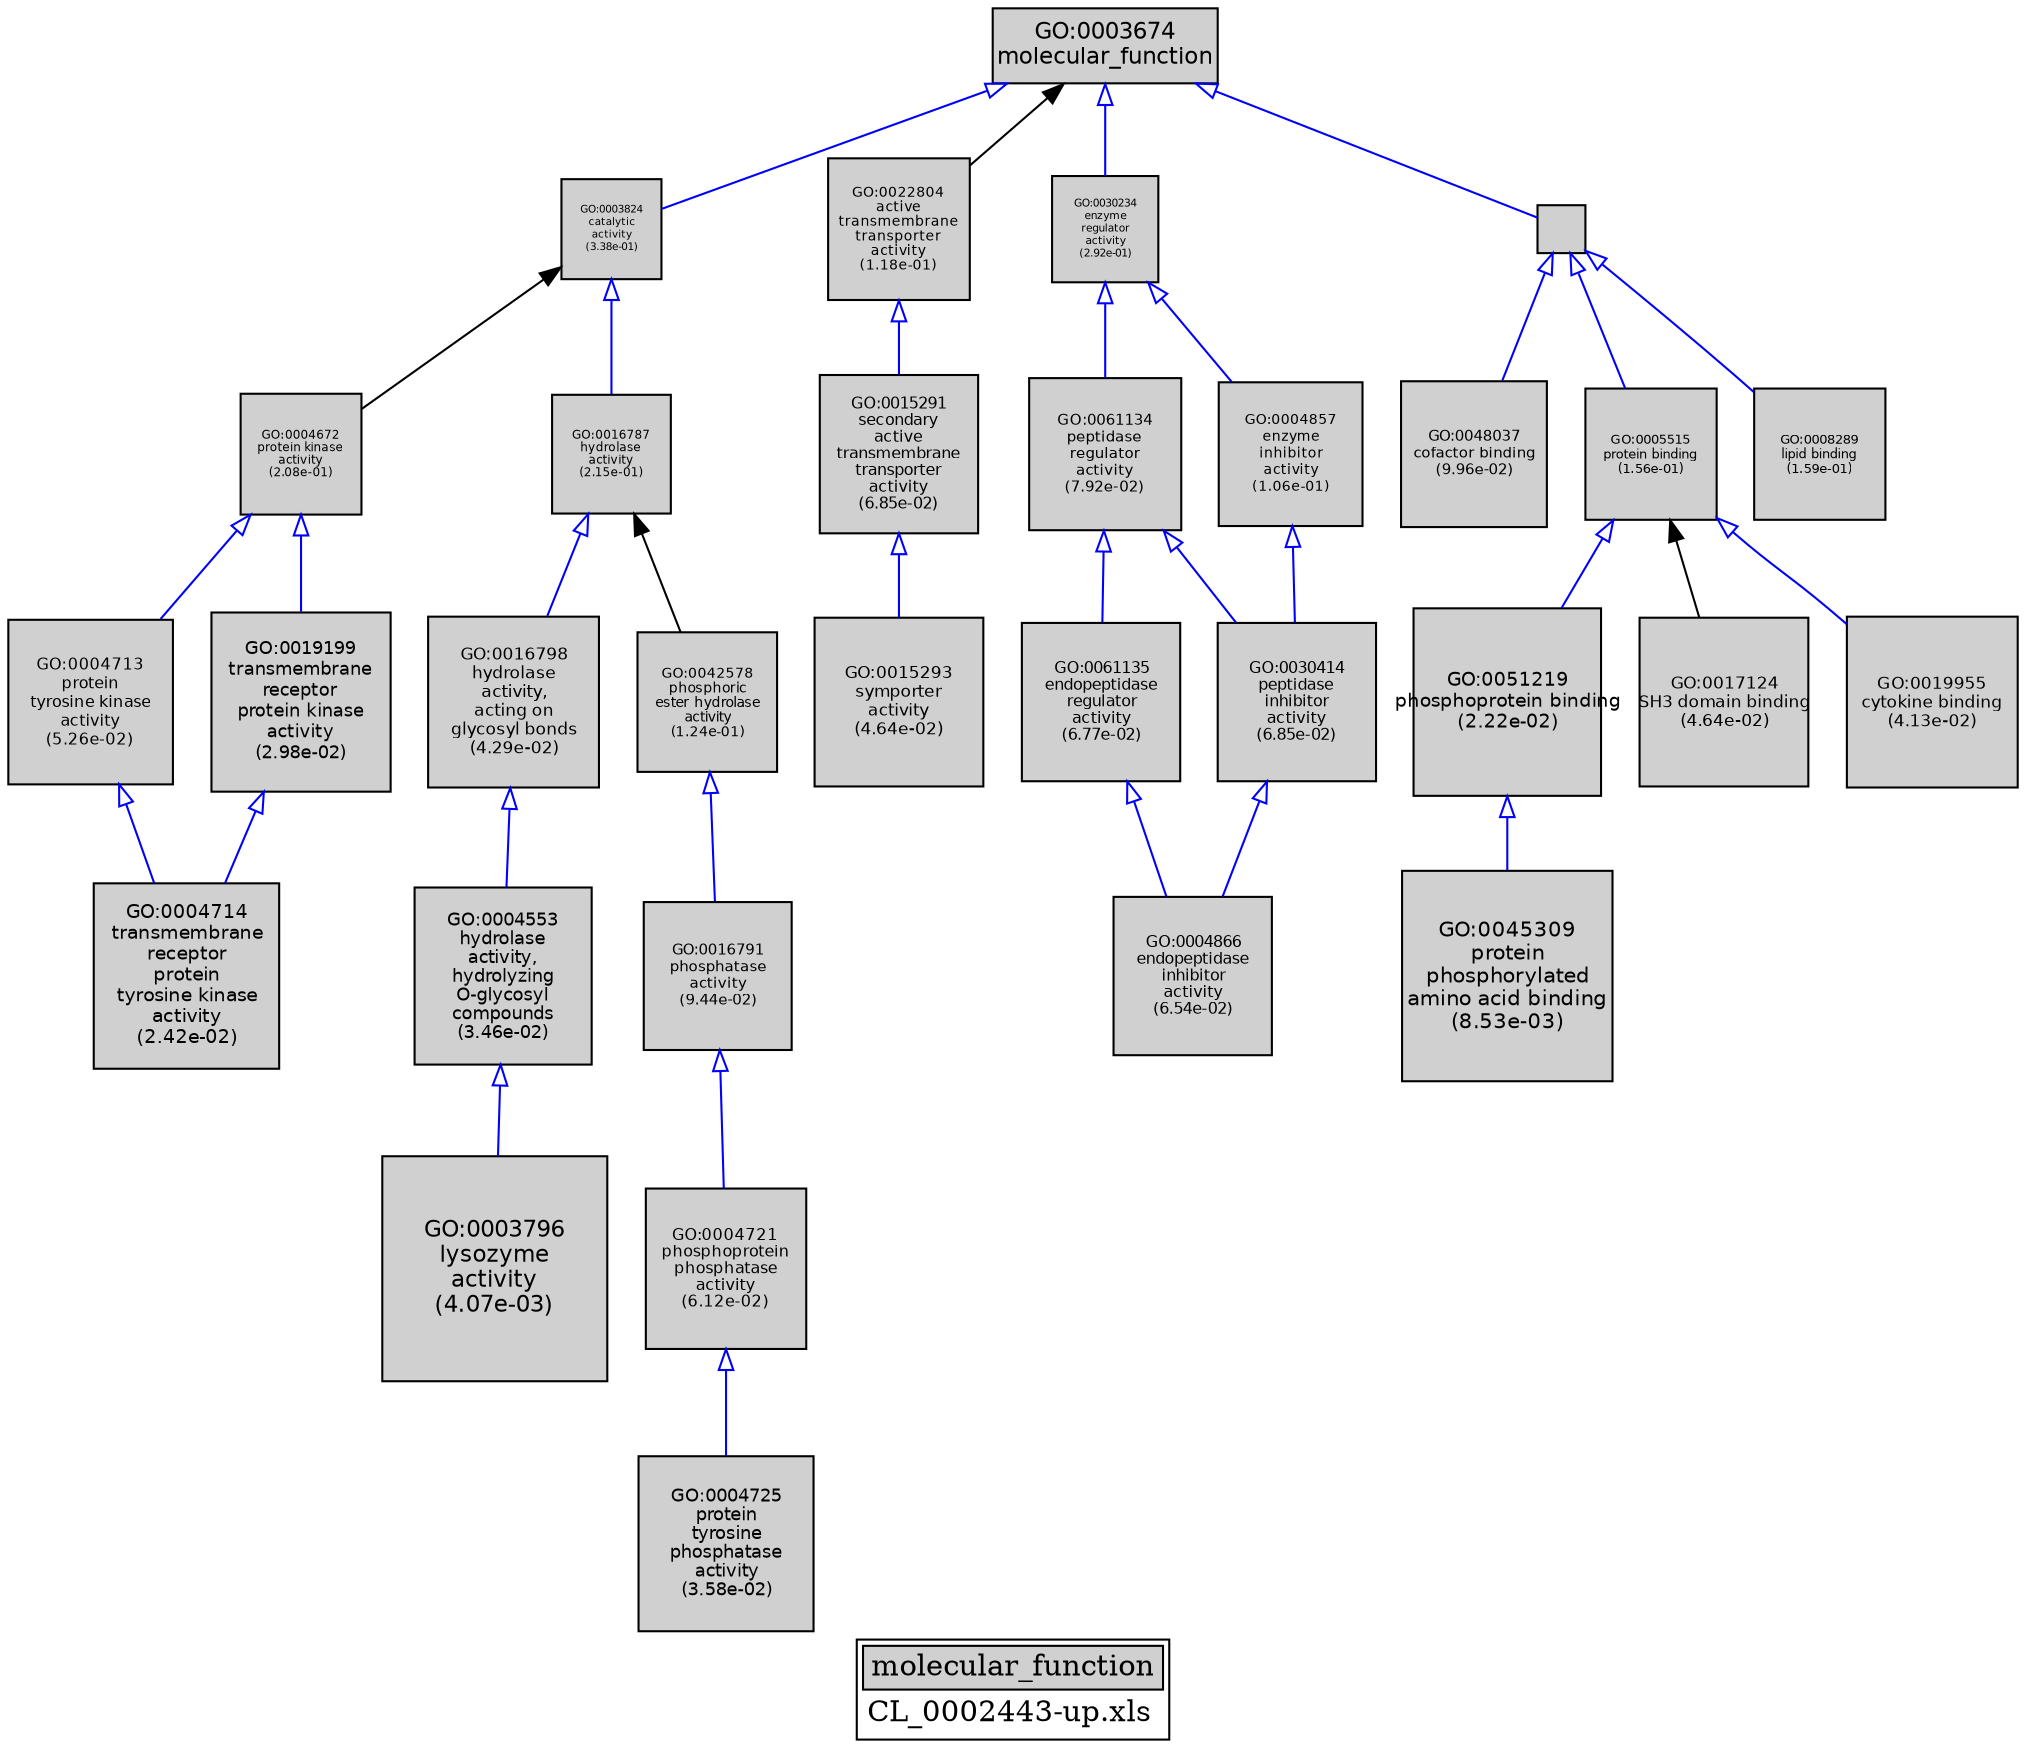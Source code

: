 digraph "molecular_function" {
graph [ bgcolor = "#FFFFFF", label = <<TABLE COLOR="black" BGCOLOR="white"><TR><TD COLSPAN="2" BGCOLOR="#D0D0D0"><FONT COLOR="black">molecular_function</FONT></TD></TR><TR><TD BORDER="0">CL_0002443-up.xls</TD></TR></TABLE>> ];
node [ fontname = "Helvetica" ];

subgraph "nodes" {

node [ style = "filled", fixedsize = "true", width = 1, shape = "box", fontsize = 9, fillcolor = "#D0D0D0", fontcolor = "black", color = "black" ];

"GO:0061135" [ URL = "#GO:0061135", label = <<TABLE BORDER="0"><TR><TD>GO:0061135<BR/>endopeptidase<BR/>regulator<BR/>activity<BR/>(6.77e-02)</TD></TR></TABLE>>, width = 1.05148932586, shape = "box", fontsize = 7.57072314617, height = 1.05148932586 ];
"GO:0016798" [ URL = "#GO:0016798", label = <<TABLE BORDER="0"><TR><TD>GO:0016798<BR/>hydrolase<BR/>activity,<BR/>acting on<BR/>glycosyl bonds<BR/>(4.29e-02)</TD></TR></TABLE>>, width = 1.13667256128, shape = "box", fontsize = 8.1840424412, height = 1.13667256128 ];
"GO:0004672" [ URL = "#GO:0004672", label = <<TABLE BORDER="0"><TR><TD>GO:0004672<BR/>protein kinase<BR/>activity<BR/>(2.08e-01)</TD></TR></TABLE>>, width = 0.80597794656, shape = "box", fontsize = 5.80304121523, height = 0.80597794656 ];
"GO:0048037" [ URL = "#GO:0048037", label = <<TABLE BORDER="0"><TR><TD>GO:0048037<BR/>cofactor binding<BR/>(9.96e-02)</TD></TR></TABLE>>, width = 0.974057972168, shape = "box", fontsize = 7.01321739961, height = 0.974057972168 ];
"GO:0016791" [ URL = "#GO:0016791", label = <<TABLE BORDER="0"><TR><TD>GO:0016791<BR/>phosphatase<BR/>activity<BR/>(9.44e-02)</TD></TR></TABLE>>, width = 0.98529450774, shape = "box", fontsize = 7.09412045573, height = 0.98529450774 ];
"GO:0045309" [ URL = "#GO:0045309", label = <<TABLE BORDER="0"><TR><TD>GO:0045309<BR/>protein<BR/>phosphorylated<BR/>amino acid binding<BR/>(8.53e-03)</TD></TR></TABLE>>, width = 1.39599252099, shape = "box", fontsize = 10.0511461511, height = 1.39599252099 ];
"GO:0004713" [ URL = "#GO:0004713", label = <<TABLE BORDER="0"><TR><TD>GO:0004713<BR/>protein<BR/>tyrosine kinase<BR/>activity<BR/>(5.26e-02)</TD></TR></TABLE>>, width = 1.09922379337, shape = "box", fontsize = 7.91441131229, height = 1.09922379337 ];
"GO:0042578" [ URL = "#GO:0042578", label = <<TABLE BORDER="0"><TR><TD>GO:0042578<BR/>phosphoric<BR/>ester hydrolase<BR/>activity<BR/>(1.24e-01)</TD></TR></TABLE>>, width = 0.927823849461, shape = "box", fontsize = 6.68033171612, height = 0.927823849461 ];
"GO:0003796" [ URL = "#GO:0003796", label = <<TABLE BORDER="0"><TR><TD>GO:0003796<BR/>lysozyme<BR/>activity<BR/>(4.07e-03)</TD></TR></TABLE>>, width = 1.5, shape = "box", fontsize = 10.8, height = 1.5 ];
"GO:0051219" [ URL = "#GO:0051219", label = <<TABLE BORDER="0"><TR><TD>GO:0051219<BR/>phosphoprotein binding<BR/>(2.22e-02)</TD></TR></TABLE>>, width = 1.2487135379, shape = "box", fontsize = 8.99073747291, height = 1.2487135379 ];
"GO:0019199" [ URL = "#GO:0019199", label = <<TABLE BORDER="0"><TR><TD>GO:0019199<BR/>transmembrane<BR/>receptor<BR/>protein kinase<BR/>activity<BR/>(2.98e-02)</TD></TR></TABLE>>, width = 1.19992912829, shape = "box", fontsize = 8.6394897237, height = 1.19992912829 ];
"GO:0004866" [ URL = "#GO:0004866", label = <<TABLE BORDER="0"><TR><TD>GO:0004866<BR/>endopeptidase<BR/>inhibitor<BR/>activity<BR/>(6.54e-02)</TD></TR></TABLE>>, width = 1.05818371408, shape = "box", fontsize = 7.61892274138, height = 1.05818371408 ];
"GO:0030414" [ URL = "#GO:0030414", label = <<TABLE BORDER="0"><TR><TD>GO:0030414<BR/>peptidase<BR/>inhibitor<BR/>activity<BR/>(6.85e-02)</TD></TR></TABLE>>, width = 1.04930228214, shape = "box", fontsize = 7.55497643144, height = 1.04930228214 ];
"GO:0003824" [ URL = "#GO:0003824", label = <<TABLE BORDER="0"><TR><TD>GO:0003824<BR/>catalytic<BR/>activity<BR/>(3.38e-01)</TD></TR></TABLE>>, width = 0.671777179842, shape = "box", fontsize = 5.0, height = 0.671777179842 ];
"GO:0004714" [ URL = "#GO:0004714", label = <<TABLE BORDER="0"><TR><TD>GO:0004714<BR/>transmembrane<BR/>receptor<BR/>protein<BR/>tyrosine kinase<BR/>activity<BR/>(2.42e-02)</TD></TR></TABLE>>, width = 1.23459216009, shape = "box", fontsize = 8.88906355263, height = 1.23459216009 ];
"GO:0061134" [ URL = "#GO:0061134", label = <<TABLE BORDER="0"><TR><TD>GO:0061134<BR/>peptidase<BR/>regulator<BR/>activity<BR/>(7.92e-02)</TD></TR></TABLE>>, width = 1.020741241, shape = "box", fontsize = 7.34933693521, height = 1.020741241 ];
"GO:0016787" [ URL = "#GO:0016787", label = <<TABLE BORDER="0"><TR><TD>GO:0016787<BR/>hydrolase<BR/>activity<BR/>(2.15e-01)</TD></TR></TABLE>>, width = 0.797188513511, shape = "box", fontsize = 5.73975729728, height = 0.797188513511 ];
"GO:0004553" [ URL = "#GO:0004553", label = <<TABLE BORDER="0"><TR><TD>GO:0004553<BR/>hydrolase<BR/>activity,<BR/>hydrolyzing<BR/>O-glycosyl<BR/>compounds<BR/>(3.46e-02)</TD></TR></TABLE>>, width = 1.1745189824, shape = "box", fontsize = 8.45653667329, height = 1.1745189824 ];
"GO:0022804" [ URL = "#GO:0022804", label = <<TABLE BORDER="0"><TR><TD>GO:0022804<BR/>active<BR/>transmembrane<BR/>transporter<BR/>activity<BR/>(1.18e-01)</TD></TR></TABLE>>, width = 0.937743696791, shape = "box", fontsize = 6.75175461689, height = 0.937743696791 ];
"GO:0017124" [ URL = "#GO:0017124", label = <<TABLE BORDER="0"><TR><TD>GO:0017124<BR/>SH3 domain binding<BR/>(4.64e-02)</TD></TR></TABLE>>, width = 1.12239770782, shape = "box", fontsize = 8.08126349633, height = 1.12239770782 ];
"GO:0019955" [ URL = "#GO:0019955", label = <<TABLE BORDER="0"><TR><TD>GO:0019955<BR/>cytokine binding<BR/>(4.13e-02)</TD></TR></TABLE>>, width = 1.14335238884, shape = "box", fontsize = 8.23213719962, height = 1.14335238884 ];
"GO:0004721" [ URL = "#GO:0004721", label = <<TABLE BORDER="0"><TR><TD>GO:0004721<BR/>phosphoprotein<BR/>phosphatase<BR/>activity<BR/>(6.12e-02)</TD></TR></TABLE>>, width = 1.07101505427, shape = "box", fontsize = 7.71130839074, height = 1.07101505427 ];
"GO:0004725" [ URL = "#GO:0004725", label = <<TABLE BORDER="0"><TR><TD>GO:0004725<BR/>protein<BR/>tyrosine<BR/>phosphatase<BR/>activity<BR/>(3.58e-02)</TD></TR></TABLE>>, width = 1.16865161679, shape = "box", fontsize = 8.4142916409, height = 1.16865161679 ];
"GO:0005515" [ URL = "#GO:0005515", label = <<TABLE BORDER="0"><TR><TD>GO:0005515<BR/>protein binding<BR/>(1.56e-01)</TD></TR></TABLE>>, width = 0.875411165199, shape = "box", fontsize = 6.30296038944, height = 0.875411165199 ];
"GO:0008289" [ URL = "#GO:0008289", label = <<TABLE BORDER="0"><TR><TD>GO:0008289<BR/>lipid binding<BR/>(1.59e-01)</TD></TR></TABLE>>, width = 0.871131581395, shape = "box", fontsize = 6.27214738605, height = 0.871131581395 ];
"GO:0003674" [ URL = "#GO:0003674", label = <<TABLE BORDER="0"><TR><TD>GO:0003674<BR/>molecular_function</TD></TR></TABLE>>, width = 1.5, shape = "box", fontsize = 10.8 ];
"GO:0004857" [ URL = "#GO:0004857", label = <<TABLE BORDER="0"><TR><TD>GO:0004857<BR/>enzyme<BR/>inhibitor<BR/>activity<BR/>(1.06e-01)</TD></TR></TABLE>>, width = 0.961833727868, shape = "box", fontsize = 6.92520284065, height = 0.961833727868 ];
"GO:0015291" [ URL = "#GO:0015291", label = <<TABLE BORDER="0"><TR><TD>GO:0015291<BR/>secondary<BR/>active<BR/>transmembrane<BR/>transporter<BR/>activity<BR/>(6.85e-02)</TD></TR></TABLE>>, width = 1.04930228214, shape = "box", fontsize = 7.55497643144, height = 1.04930228214 ];
"GO:0015293" [ URL = "#GO:0015293", label = <<TABLE BORDER="0"><TR><TD>GO:0015293<BR/>symporter<BR/>activity<BR/>(4.64e-02)</TD></TR></TABLE>>, width = 1.12239770782, shape = "box", fontsize = 8.08126349633, height = 1.12239770782 ];
"GO:0030234" [ URL = "#GO:0030234", label = <<TABLE BORDER="0"><TR><TD>GO:0030234<BR/>enzyme<BR/>regulator<BR/>activity<BR/>(2.92e-01)</TD></TR></TABLE>>, width = 0.714485314173, shape = "box", fontsize = 5.14429426205, height = 0.714485314173 ];
"GO:0005488" [ URL = "#GO:0005488", label = "", width = 0.322675131852, shape = "box", height = 0.322675131852 ];
}
subgraph "edges" {


edge [ dir = "back", weight = 1 ];
subgraph "regulates" {


edge [ color = "cyan", arrowtail = "none" ];
subgraph "positive" {


edge [ color = "green", arrowtail = "vee" ];
}
subgraph "negative" {


edge [ color = "red", arrowtail = "tee" ];
}
}
subgraph "part_of" {


edge [ color = "purple", arrowtail = "diamond", weight = 2.5 ];
}
subgraph "is_a" {


edge [ color = "blue", arrowtail = "empty", weight = 5.0 ];
"GO:0042578" -> "GO:0016791";
"GO:0004672" -> "GO:0004713";
"GO:0004721" -> "GO:0004725";
"GO:0005488" -> "GO:0008289";
"GO:0004553" -> "GO:0003796";
"GO:0003674" -> "GO:0003824";
"GO:0030234" -> "GO:0004857";
"GO:0030414" -> "GO:0004866";
"GO:0003824" -> "GO:0016787";
"GO:0004857" -> "GO:0030414";
"GO:0005488" -> "GO:0005515";
"GO:0005488" -> "GO:0048037";
"GO:0016798" -> "GO:0004553";
"GO:0016787" -> "GO:0016798";
"GO:0015291" -> "GO:0015293";
"GO:0019199" -> "GO:0004714";
"GO:0030234" -> "GO:0061134";
"GO:0022804" -> "GO:0015291";
"GO:0061134" -> "GO:0061135";
"GO:0005515" -> "GO:0051219";
"GO:0061135" -> "GO:0004866";
"GO:0004713" -> "GO:0004714";
"GO:0016791" -> "GO:0004721";
"GO:0051219" -> "GO:0045309";
"GO:0004672" -> "GO:0019199";
"GO:0005515" -> "GO:0019955";
"GO:0003674" -> "GO:0030234";
"GO:0061134" -> "GO:0030414";
"GO:0003674" -> "GO:0005488";
}
"GO:0005515" -> "GO:0017124";
"GO:0016787" -> "GO:0042578";
"GO:0003674" -> "GO:0022804";
"GO:0003824" -> "GO:0004672";
}
}
